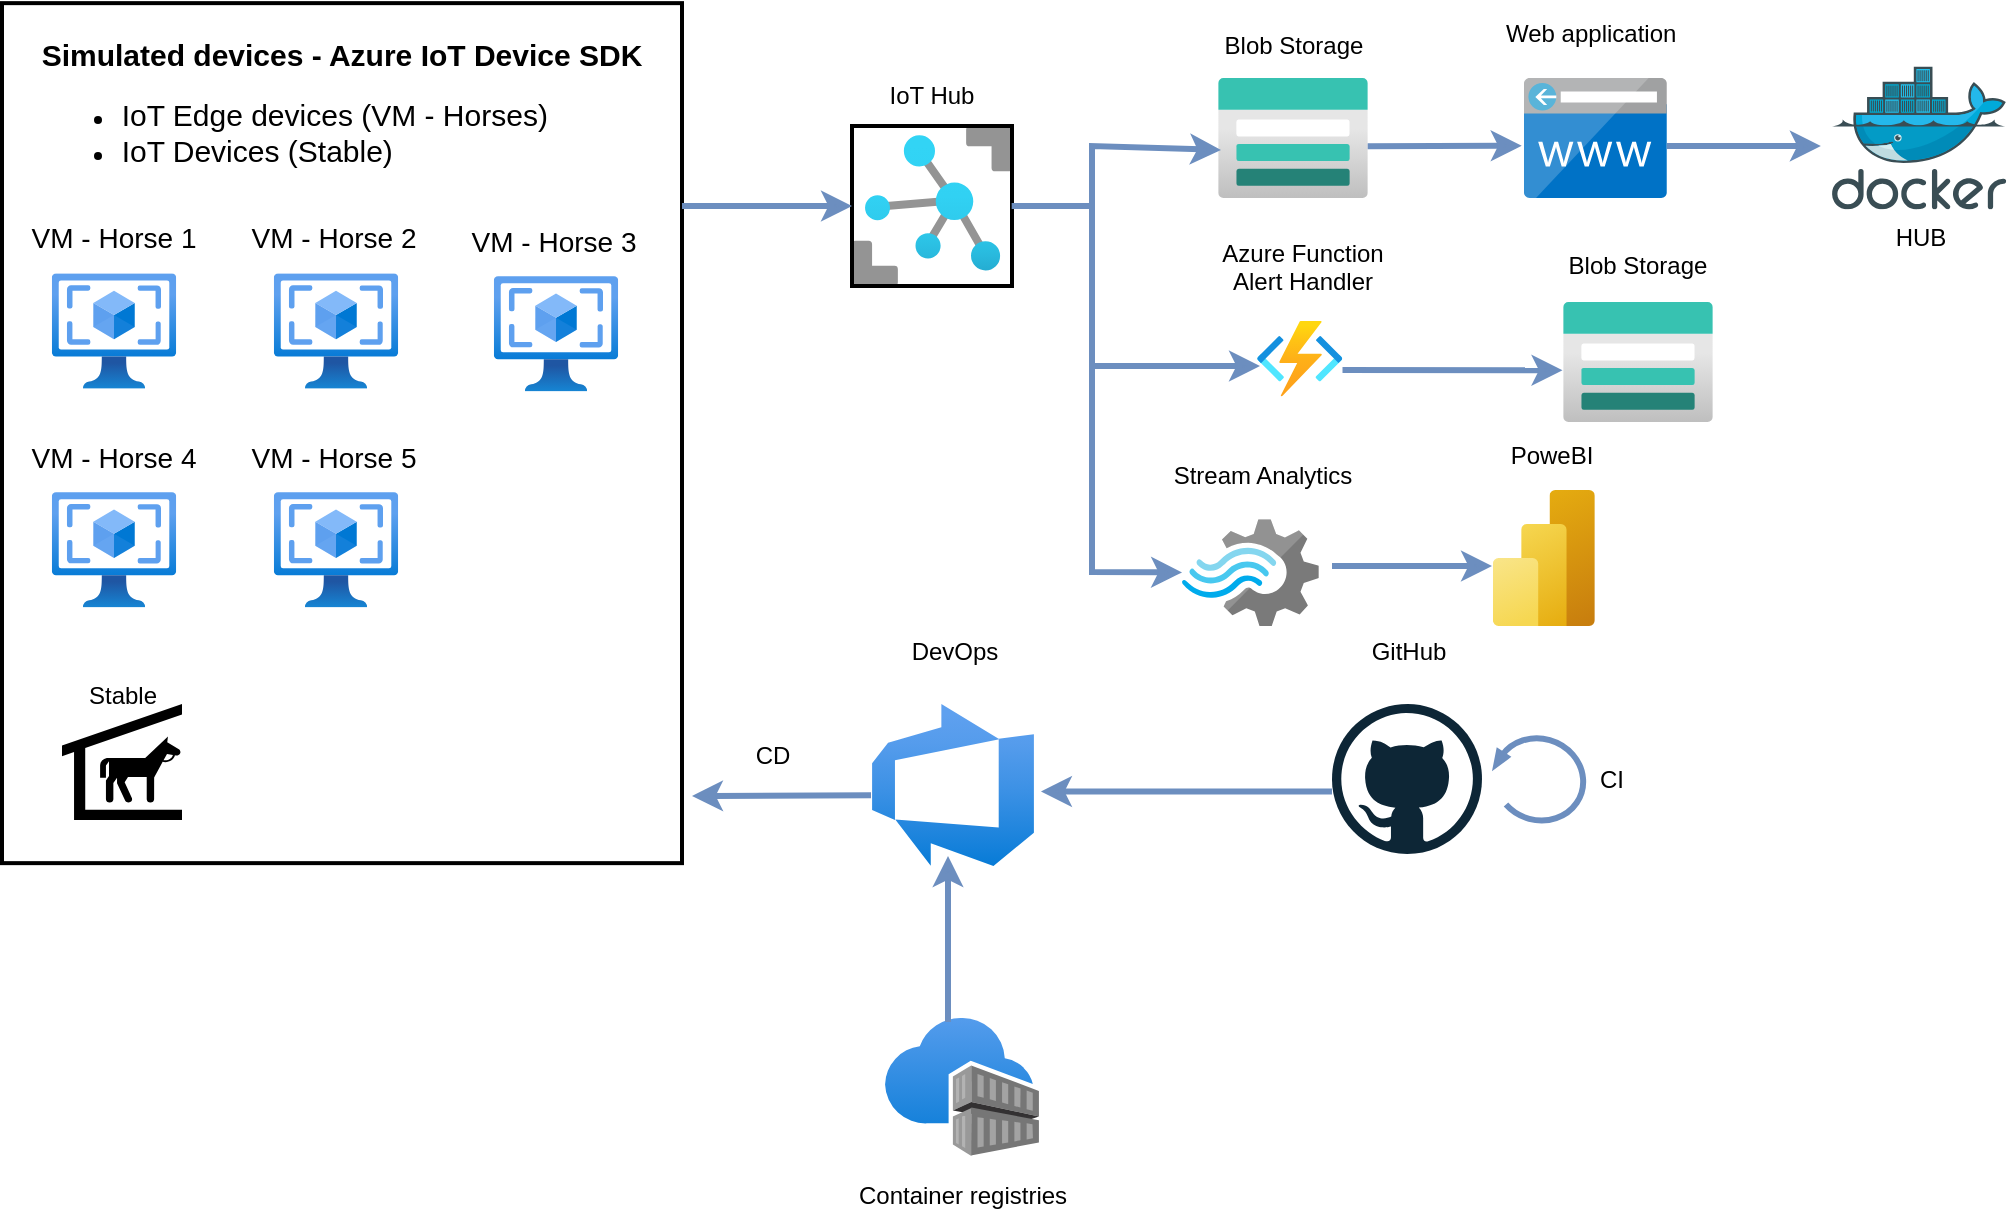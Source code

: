<mxfile version="27.0.3">
  <diagram name="Página-1" id="DjiaDbfDFc67XGwkcQ5e">
    <mxGraphModel dx="1449" dy="729" grid="1" gridSize="10" guides="1" tooltips="1" connect="1" arrows="1" fold="1" page="1" pageScale="1" pageWidth="827" pageHeight="1169" math="0" shadow="0">
      <root>
        <mxCell id="0" />
        <mxCell id="1" parent="0" />
        <mxCell id="9UU0Xu1zol1KhdlzFtdp-30" value="" style="group" parent="1" vertex="1" connectable="0">
          <mxGeometry x="440" y="40" width="80" height="110" as="geometry" />
        </mxCell>
        <mxCell id="9UU0Xu1zol1KhdlzFtdp-26" value="" style="image;aspect=fixed;html=1;points=[];align=center;fontSize=12;image=img/lib/azure2/iot/IoT_Hub.svg;strokeWidth=2;imageBorder=default;" parent="9UU0Xu1zol1KhdlzFtdp-30" vertex="1">
          <mxGeometry y="30" width="80" height="80" as="geometry" />
        </mxCell>
        <mxCell id="9UU0Xu1zol1KhdlzFtdp-29" value="&lt;div&gt;IoT Hub&lt;/div&gt;" style="text;html=1;align=center;verticalAlign=middle;whiteSpace=wrap;rounded=0;" parent="9UU0Xu1zol1KhdlzFtdp-30" vertex="1">
          <mxGeometry width="80" height="30" as="geometry" />
        </mxCell>
        <mxCell id="9UU0Xu1zol1KhdlzFtdp-32" value="" style="group" parent="1" vertex="1" connectable="0">
          <mxGeometry x="620" y="20" width="80" height="86" as="geometry" />
        </mxCell>
        <mxCell id="9UU0Xu1zol1KhdlzFtdp-27" value="" style="image;aspect=fixed;html=1;points=[];align=center;fontSize=12;image=img/lib/azure2/storage/Storage_Accounts.svg;" parent="9UU0Xu1zol1KhdlzFtdp-32" vertex="1">
          <mxGeometry x="3" y="26" width="75" height="60" as="geometry" />
        </mxCell>
        <mxCell id="9UU0Xu1zol1KhdlzFtdp-31" value="Blob Storage" style="text;html=1;align=center;verticalAlign=middle;whiteSpace=wrap;rounded=0;" parent="9UU0Xu1zol1KhdlzFtdp-32" vertex="1">
          <mxGeometry x="0.5" width="80" height="20" as="geometry" />
        </mxCell>
        <mxCell id="ctvwNZeeRJsbeyno0q24-3" value="" style="image;aspect=fixed;html=1;points=[];align=center;fontSize=12;image=img/lib/azure2/containers/Container_Registries.svg;" parent="1" vertex="1">
          <mxGeometry x="456.53" y="516" width="76.93" height="69" as="geometry" />
        </mxCell>
        <mxCell id="ctvwNZeeRJsbeyno0q24-4" value="Container registries" style="text;html=1;align=center;verticalAlign=middle;resizable=0;points=[];autosize=1;strokeColor=none;fillColor=none;" parent="1" vertex="1">
          <mxGeometry x="429.99" y="590" width="130" height="30" as="geometry" />
        </mxCell>
        <mxCell id="9UU0Xu1zol1KhdlzFtdp-7" value="" style="rounded=0;whiteSpace=wrap;html=1;strokeWidth=2;" parent="1" vertex="1">
          <mxGeometry x="15" y="8.57" width="340" height="430" as="geometry" />
        </mxCell>
        <mxCell id="9UU0Xu1zol1KhdlzFtdp-8" value="&lt;div align=&quot;left&quot;&gt;&lt;font style=&quot;font-size: 15px;&quot;&gt;&lt;b&gt;&lt;font&gt;Simulated devices - Azure IoT Device SDK&lt;/font&gt;&lt;/b&gt;&lt;/font&gt;&lt;/div&gt;&lt;div align=&quot;left&quot;&gt;&lt;ul&gt;&lt;li&gt;&lt;font style=&quot;font-size: 15px;&quot;&gt;IoT Edge devices (VM - Horses)&lt;/font&gt;&lt;/li&gt;&lt;li&gt;&lt;font style=&quot;font-size: 15px;&quot;&gt;IoT Devices (Stable)&lt;/font&gt;&lt;/li&gt;&lt;/ul&gt;&lt;/div&gt;" style="text;html=1;align=center;verticalAlign=middle;whiteSpace=wrap;rounded=0;" parent="1" vertex="1">
          <mxGeometry x="15" y="8.57" width="340" height="111.43" as="geometry" />
        </mxCell>
        <mxCell id="9UU0Xu1zol1KhdlzFtdp-58" value="" style="shape=mxgraph.signs.animals.stable;html=1;pointerEvents=1;fillColor=#000000;strokeColor=none;verticalLabelPosition=bottom;verticalAlign=top;align=center;" parent="1" vertex="1">
          <mxGeometry x="45" y="359" width="60" height="58" as="geometry" />
        </mxCell>
        <mxCell id="9UU0Xu1zol1KhdlzFtdp-59" value="Stable" style="text;html=1;align=center;verticalAlign=middle;resizable=0;points=[];autosize=1;strokeColor=none;fillColor=none;" parent="1" vertex="1">
          <mxGeometry x="45" y="340" width="60" height="30" as="geometry" />
        </mxCell>
        <mxCell id="ctvwNZeeRJsbeyno0q24-13" value="" style="group" parent="1" vertex="1" connectable="0">
          <mxGeometry x="26" y="108.65" width="98" height="109.35" as="geometry" />
        </mxCell>
        <mxCell id="9UU0Xu1zol1KhdlzFtdp-5" value="" style="image;aspect=fixed;html=1;points=[];align=center;fontSize=12;image=img/lib/azure2/compute/VM_Images_Classic.svg;" parent="ctvwNZeeRJsbeyno0q24-13" vertex="1">
          <mxGeometry x="13.913" y="35.016" width="62.184" height="57.678" as="geometry" />
        </mxCell>
        <mxCell id="9UU0Xu1zol1KhdlzFtdp-10" value="&lt;font style=&quot;font-size: 14px;&quot;&gt;VM - Horse 1&lt;/font&gt;" style="text;html=1;align=center;verticalAlign=middle;whiteSpace=wrap;rounded=0;" parent="ctvwNZeeRJsbeyno0q24-13" vertex="1">
          <mxGeometry width="90" height="35.02" as="geometry" />
        </mxCell>
        <mxCell id="ctvwNZeeRJsbeyno0q24-33" value="" style="shape=image;html=1;verticalAlign=top;verticalLabelPosition=bottom;labelBackgroundColor=#ffffff;imageAspect=0;aspect=fixed;image=https://cdn0.iconfinder.com/data/icons/phosphor-regular-vol-3/256/horse-128.png" parent="ctvwNZeeRJsbeyno0q24-13" vertex="1">
          <mxGeometry x="60" y="61.35" width="48" height="48" as="geometry" />
        </mxCell>
        <mxCell id="ctvwNZeeRJsbeyno0q24-14" value="" style="group" parent="1" vertex="1" connectable="0">
          <mxGeometry x="136" y="108.65" width="98" height="109.35" as="geometry" />
        </mxCell>
        <mxCell id="ctvwNZeeRJsbeyno0q24-15" value="" style="image;aspect=fixed;html=1;points=[];align=center;fontSize=12;image=img/lib/azure2/compute/VM_Images_Classic.svg;" parent="ctvwNZeeRJsbeyno0q24-14" vertex="1">
          <mxGeometry x="14.913" y="35.016" width="62.184" height="57.678" as="geometry" />
        </mxCell>
        <mxCell id="ctvwNZeeRJsbeyno0q24-16" value="&lt;font style=&quot;font-size: 14px;&quot;&gt;VM - Horse 2&lt;/font&gt;" style="text;html=1;align=center;verticalAlign=middle;whiteSpace=wrap;rounded=0;" parent="ctvwNZeeRJsbeyno0q24-14" vertex="1">
          <mxGeometry width="90" height="35.02" as="geometry" />
        </mxCell>
        <mxCell id="ctvwNZeeRJsbeyno0q24-34" value="" style="shape=image;html=1;verticalAlign=top;verticalLabelPosition=bottom;labelBackgroundColor=#ffffff;imageAspect=0;aspect=fixed;image=https://cdn0.iconfinder.com/data/icons/phosphor-regular-vol-3/256/horse-128.png" parent="ctvwNZeeRJsbeyno0q24-14" vertex="1">
          <mxGeometry x="60" y="61.35" width="48" height="48" as="geometry" />
        </mxCell>
        <mxCell id="ctvwNZeeRJsbeyno0q24-27" value="" style="group" parent="1" vertex="1" connectable="0">
          <mxGeometry x="26" y="218" width="108" height="108" as="geometry" />
        </mxCell>
        <mxCell id="ctvwNZeeRJsbeyno0q24-28" value="" style="image;aspect=fixed;html=1;points=[];align=center;fontSize=12;image=img/lib/azure2/compute/VM_Images_Classic.svg;" parent="ctvwNZeeRJsbeyno0q24-27" vertex="1">
          <mxGeometry x="13.913" y="35.016" width="62.184" height="57.678" as="geometry" />
        </mxCell>
        <mxCell id="ctvwNZeeRJsbeyno0q24-29" value="&lt;font style=&quot;font-size: 14px;&quot;&gt;VM - Horse 4&lt;/font&gt;" style="text;html=1;align=center;verticalAlign=middle;whiteSpace=wrap;rounded=0;" parent="ctvwNZeeRJsbeyno0q24-27" vertex="1">
          <mxGeometry width="90" height="35.02" as="geometry" />
        </mxCell>
        <mxCell id="ctvwNZeeRJsbeyno0q24-39" value="" style="shape=image;html=1;verticalAlign=top;verticalLabelPosition=bottom;labelBackgroundColor=#ffffff;imageAspect=0;aspect=fixed;image=https://cdn0.iconfinder.com/data/icons/phosphor-regular-vol-3/256/horse-128.png" parent="ctvwNZeeRJsbeyno0q24-27" vertex="1">
          <mxGeometry x="60" y="60" width="48" height="48" as="geometry" />
        </mxCell>
        <mxCell id="ctvwNZeeRJsbeyno0q24-30" value="" style="group" parent="1" vertex="1" connectable="0">
          <mxGeometry x="136" y="218" width="90" height="92.694" as="geometry" />
        </mxCell>
        <mxCell id="ctvwNZeeRJsbeyno0q24-31" value="" style="image;aspect=fixed;html=1;points=[];align=center;fontSize=12;image=img/lib/azure2/compute/VM_Images_Classic.svg;" parent="ctvwNZeeRJsbeyno0q24-30" vertex="1">
          <mxGeometry x="14.913" y="35.016" width="62.184" height="57.678" as="geometry" />
        </mxCell>
        <mxCell id="ctvwNZeeRJsbeyno0q24-32" value="&lt;font style=&quot;font-size: 14px;&quot;&gt;VM - Horse 5&lt;/font&gt;" style="text;html=1;align=center;verticalAlign=middle;whiteSpace=wrap;rounded=0;" parent="ctvwNZeeRJsbeyno0q24-30" vertex="1">
          <mxGeometry width="90" height="35.02" as="geometry" />
        </mxCell>
        <mxCell id="ctvwNZeeRJsbeyno0q24-35" value="" style="group" parent="1" vertex="1" connectable="0">
          <mxGeometry x="246" y="110.0" width="98" height="109.35" as="geometry" />
        </mxCell>
        <mxCell id="ctvwNZeeRJsbeyno0q24-36" value="" style="image;aspect=fixed;html=1;points=[];align=center;fontSize=12;image=img/lib/azure2/compute/VM_Images_Classic.svg;" parent="ctvwNZeeRJsbeyno0q24-35" vertex="1">
          <mxGeometry x="14.913" y="35.016" width="62.184" height="57.678" as="geometry" />
        </mxCell>
        <mxCell id="ctvwNZeeRJsbeyno0q24-37" value="&lt;font style=&quot;font-size: 14px;&quot;&gt;VM - Horse 3&lt;/font&gt;" style="text;html=1;align=center;verticalAlign=middle;whiteSpace=wrap;rounded=0;" parent="ctvwNZeeRJsbeyno0q24-35" vertex="1">
          <mxGeometry width="90" height="35.02" as="geometry" />
        </mxCell>
        <mxCell id="ctvwNZeeRJsbeyno0q24-38" value="" style="shape=image;html=1;verticalAlign=top;verticalLabelPosition=bottom;labelBackgroundColor=#ffffff;imageAspect=0;aspect=fixed;image=https://cdn0.iconfinder.com/data/icons/phosphor-regular-vol-3/256/horse-128.png" parent="ctvwNZeeRJsbeyno0q24-35" vertex="1">
          <mxGeometry x="60" y="61.35" width="48" height="48" as="geometry" />
        </mxCell>
        <mxCell id="ctvwNZeeRJsbeyno0q24-40" value="" style="shape=image;html=1;verticalAlign=top;verticalLabelPosition=bottom;labelBackgroundColor=#ffffff;imageAspect=0;aspect=fixed;image=https://cdn0.iconfinder.com/data/icons/phosphor-regular-vol-3/256/horse-128.png" parent="1" vertex="1">
          <mxGeometry x="198" y="279" width="48" height="48" as="geometry" />
        </mxCell>
        <mxCell id="ctvwNZeeRJsbeyno0q24-43" value="" style="group" parent="1" vertex="1" connectable="0">
          <mxGeometry x="590" y="240" width="100" height="80" as="geometry" />
        </mxCell>
        <mxCell id="9UU0Xu1zol1KhdlzFtdp-83" value="Stream Analytics" style="text;html=1;align=center;verticalAlign=middle;resizable=0;points=[];autosize=1;strokeColor=none;fillColor=none;" parent="ctvwNZeeRJsbeyno0q24-43" vertex="1">
          <mxGeometry y="-10" width="110" height="30" as="geometry" />
        </mxCell>
        <mxCell id="9UU0Xu1zol1KhdlzFtdp-82" value="" style="image;sketch=0;aspect=fixed;html=1;points=[];align=center;fontSize=12;image=img/lib/mscae/Stream_Analytics.svg;" parent="ctvwNZeeRJsbeyno0q24-43" vertex="1">
          <mxGeometry x="15.036" y="26.667" width="68.373" height="53.333" as="geometry" />
        </mxCell>
        <mxCell id="9UU0Xu1zol1KhdlzFtdp-43" value="" style="image;sketch=0;aspect=fixed;html=1;points=[];align=center;fontSize=12;image=img/lib/mscae/CustomDomain.svg;" parent="1" vertex="1">
          <mxGeometry x="776" y="46" width="71.43" height="60" as="geometry" />
        </mxCell>
        <mxCell id="9UU0Xu1zol1KhdlzFtdp-40" value="" style="shape=image;html=1;verticalAlign=top;verticalLabelPosition=bottom;labelBackgroundColor=#ffffff;imageAspect=0;aspect=fixed;image=https://cdn1.iconfinder.com/data/icons/ionicons-fill-vol-2/512/logo-docker-128.png" parent="1" vertex="1">
          <mxGeometry x="827" y="80" width="40" height="40" as="geometry" />
        </mxCell>
        <mxCell id="ctvwNZeeRJsbeyno0q24-7" value="&lt;div align=&quot;left&quot;&gt;Web&amp;nbsp;&lt;span style=&quot;background-color: transparent; color: light-dark(rgb(0, 0, 0), rgb(255, 255, 255));&quot;&gt;application&lt;/span&gt;&lt;/div&gt;" style="text;html=1;align=left;verticalAlign=middle;resizable=0;points=[];autosize=1;strokeColor=none;fillColor=none;" parent="1" vertex="1">
          <mxGeometry x="765" y="8.57" width="110" height="30" as="geometry" />
        </mxCell>
        <mxCell id="ctvwNZeeRJsbeyno0q24-47" value="" style="group" parent="1" vertex="1" connectable="0">
          <mxGeometry x="760" y="200" width="60" height="90" as="geometry" />
        </mxCell>
        <mxCell id="9UU0Xu1zol1KhdlzFtdp-25" value="" style="image;aspect=fixed;html=1;points=[];align=center;fontSize=12;image=img/lib/azure2/analytics/Power_BI_Embedded.svg;" parent="ctvwNZeeRJsbeyno0q24-47" vertex="1">
          <mxGeometry x="0.43" y="52" width="51" height="68" as="geometry" />
        </mxCell>
        <mxCell id="9UU0Xu1zol1KhdlzFtdp-33" value="PoweBI" style="text;html=1;align=center;verticalAlign=middle;whiteSpace=wrap;rounded=0;" parent="ctvwNZeeRJsbeyno0q24-47" vertex="1">
          <mxGeometry y="20" width="60" height="30" as="geometry" />
        </mxCell>
        <mxCell id="ctvwNZeeRJsbeyno0q24-48" value="" style="dashed=0;outlineConnect=0;html=1;align=center;labelPosition=center;verticalLabelPosition=bottom;verticalAlign=top;shape=mxgraph.weblogos.github" parent="1" vertex="1">
          <mxGeometry x="680" y="359" width="75" height="75" as="geometry" />
        </mxCell>
        <mxCell id="ctvwNZeeRJsbeyno0q24-49" value="" style="image;aspect=fixed;html=1;points=[];align=center;fontSize=12;image=img/lib/azure2/devops/Azure_DevOps.svg;" parent="1" vertex="1">
          <mxGeometry x="450" y="359" width="81" height="81" as="geometry" />
        </mxCell>
        <mxCell id="ctvwNZeeRJsbeyno0q24-50" value="" style="endArrow=classic;html=1;rounded=0;fillColor=#dae8fc;strokeColor=#6c8ebf;strokeWidth=3;" parent="1" edge="1">
          <mxGeometry width="50" height="50" relative="1" as="geometry">
            <mxPoint x="355" y="110.0" as="sourcePoint" />
            <mxPoint x="440" y="110.0" as="targetPoint" />
          </mxGeometry>
        </mxCell>
        <mxCell id="ctvwNZeeRJsbeyno0q24-51" value="" style="endArrow=classic;html=1;rounded=0;fillColor=#dae8fc;strokeColor=#6c8ebf;strokeWidth=3;exitX=0.998;exitY=0.5;exitDx=0;exitDy=0;exitPerimeter=0;entryX=0.02;entryY=0.6;entryDx=0;entryDy=0;entryPerimeter=0;" parent="1" source="9UU0Xu1zol1KhdlzFtdp-26" target="9UU0Xu1zol1KhdlzFtdp-27" edge="1">
          <mxGeometry width="50" height="50" relative="1" as="geometry">
            <mxPoint x="521" y="80" as="sourcePoint" />
            <mxPoint x="644.979" y="79.0" as="targetPoint" />
            <Array as="points">
              <mxPoint x="560" y="110" />
              <mxPoint x="560" y="80" />
            </Array>
          </mxGeometry>
        </mxCell>
        <mxCell id="ctvwNZeeRJsbeyno0q24-52" value="" style="endArrow=classic;html=1;rounded=0;fillColor=#dae8fc;strokeColor=#6c8ebf;strokeWidth=3;exitX=0.998;exitY=0.569;exitDx=0;exitDy=0;exitPerimeter=0;entryX=-0.016;entryY=0.564;entryDx=0;entryDy=0;entryPerimeter=0;" parent="1" source="9UU0Xu1zol1KhdlzFtdp-27" target="9UU0Xu1zol1KhdlzFtdp-43" edge="1">
          <mxGeometry width="50" height="50" relative="1" as="geometry">
            <mxPoint x="700" y="80" as="sourcePoint" />
            <mxPoint x="770" y="80" as="targetPoint" />
          </mxGeometry>
        </mxCell>
        <mxCell id="ctvwNZeeRJsbeyno0q24-54" value="" style="endArrow=classic;html=1;rounded=0;fillColor=#dae8fc;strokeColor=#6c8ebf;strokeWidth=3;exitX=0.998;exitY=0.5;exitDx=0;exitDy=0;exitPerimeter=0;" parent="1" target="9UU0Xu1zol1KhdlzFtdp-82" edge="1">
          <mxGeometry width="50" height="50" relative="1" as="geometry">
            <mxPoint x="520" y="110" as="sourcePoint" />
            <mxPoint x="603" y="190" as="targetPoint" />
            <Array as="points">
              <mxPoint x="560" y="110" />
              <mxPoint x="560" y="293" />
            </Array>
          </mxGeometry>
        </mxCell>
        <mxCell id="ctvwNZeeRJsbeyno0q24-55" value="" style="endArrow=classic;html=1;rounded=0;fillColor=#dae8fc;strokeColor=#6c8ebf;strokeWidth=3;entryX=-0.016;entryY=0.564;entryDx=0;entryDy=0;entryPerimeter=0;" parent="1" edge="1">
          <mxGeometry width="50" height="50" relative="1" as="geometry">
            <mxPoint x="680" y="290" as="sourcePoint" />
            <mxPoint x="760" y="290" as="targetPoint" />
          </mxGeometry>
        </mxCell>
        <mxCell id="ctvwNZeeRJsbeyno0q24-56" value="" style="verticalLabelPosition=bottom;html=1;verticalAlign=top;strokeWidth=3;shape=mxgraph.lean_mapping.physical_pull;pointerEvents=1;rotation=-160;fillColor=#dae8fc;strokeColor=#6c8ebf;" parent="1" vertex="1">
          <mxGeometry x="760" y="376" width="46" height="41" as="geometry" />
        </mxCell>
        <mxCell id="ctvwNZeeRJsbeyno0q24-57" value="CI" style="text;html=1;align=center;verticalAlign=middle;whiteSpace=wrap;rounded=0;" parent="1" vertex="1">
          <mxGeometry x="790" y="381.5" width="60" height="30" as="geometry" />
        </mxCell>
        <mxCell id="ctvwNZeeRJsbeyno0q24-58" value="" style="endArrow=classic;html=1;rounded=0;fillColor=#dae8fc;strokeColor=#6c8ebf;strokeWidth=3;entryX=1.043;entryY=0.54;entryDx=0;entryDy=0;entryPerimeter=0;exitX=0;exitY=0.583;exitDx=0;exitDy=0;exitPerimeter=0;" parent="1" source="ctvwNZeeRJsbeyno0q24-48" target="ctvwNZeeRJsbeyno0q24-49" edge="1">
          <mxGeometry width="50" height="50" relative="1" as="geometry">
            <mxPoint x="570" y="358.33" as="sourcePoint" />
            <mxPoint x="650" y="358.33" as="targetPoint" />
          </mxGeometry>
        </mxCell>
        <mxCell id="ctvwNZeeRJsbeyno0q24-59" value="" style="endArrow=classic;html=1;rounded=0;fillColor=#dae8fc;strokeColor=#6c8ebf;strokeWidth=3;exitX=-0.006;exitY=0.564;exitDx=0;exitDy=0;exitPerimeter=0;" parent="1" source="ctvwNZeeRJsbeyno0q24-49" edge="1">
          <mxGeometry width="50" height="50" relative="1" as="geometry">
            <mxPoint x="450" y="359" as="sourcePoint" />
            <mxPoint x="360" y="405" as="targetPoint" />
          </mxGeometry>
        </mxCell>
        <mxCell id="ctvwNZeeRJsbeyno0q24-60" value="CD" style="text;html=1;align=center;verticalAlign=middle;resizable=0;points=[];autosize=1;strokeColor=none;fillColor=none;" parent="1" vertex="1">
          <mxGeometry x="380" y="370" width="40" height="30" as="geometry" />
        </mxCell>
        <mxCell id="ctvwNZeeRJsbeyno0q24-61" value="GitHub" style="text;html=1;align=center;verticalAlign=middle;resizable=0;points=[];autosize=1;strokeColor=none;fillColor=none;" parent="1" vertex="1">
          <mxGeometry x="687.5" y="318" width="60" height="30" as="geometry" />
        </mxCell>
        <mxCell id="ctvwNZeeRJsbeyno0q24-62" value="DevOps" style="text;html=1;align=center;verticalAlign=middle;resizable=0;points=[];autosize=1;strokeColor=none;fillColor=none;" parent="1" vertex="1">
          <mxGeometry x="455.5" y="318" width="70" height="30" as="geometry" />
        </mxCell>
        <mxCell id="Rs-m2QbwXYNpfw8hGJNc-8" value="" style="group" parent="1" vertex="1" connectable="0">
          <mxGeometry x="792.5" y="110" width="80" height="86" as="geometry" />
        </mxCell>
        <mxCell id="Rs-m2QbwXYNpfw8hGJNc-9" value="" style="image;aspect=fixed;html=1;points=[];align=center;fontSize=12;image=img/lib/azure2/storage/Storage_Accounts.svg;" parent="Rs-m2QbwXYNpfw8hGJNc-8" vertex="1">
          <mxGeometry x="3" y="48" width="75" height="60" as="geometry" />
        </mxCell>
        <mxCell id="Rs-m2QbwXYNpfw8hGJNc-10" value="Blob Storage" style="text;html=1;align=center;verticalAlign=middle;whiteSpace=wrap;rounded=0;" parent="Rs-m2QbwXYNpfw8hGJNc-8" vertex="1">
          <mxGeometry y="20" width="80" height="20" as="geometry" />
        </mxCell>
        <mxCell id="Rs-m2QbwXYNpfw8hGJNc-11" value="" style="group" parent="1" vertex="1" connectable="0">
          <mxGeometry x="610" y="167.5" width="130" height="50" as="geometry" />
        </mxCell>
        <mxCell id="Rs-m2QbwXYNpfw8hGJNc-12" value="" style="image;aspect=fixed;html=1;points=[];align=center;fontSize=12;image=img/lib/azure2/compute/Function_Apps.svg;" parent="Rs-m2QbwXYNpfw8hGJNc-11" vertex="1">
          <mxGeometry x="32.5" width="42.75" height="37.72" as="geometry" />
        </mxCell>
        <mxCell id="Rs-m2QbwXYNpfw8hGJNc-13" value="Azure Function&lt;div&gt;Alert Handler&lt;/div&gt;" style="text;whiteSpace=wrap;html=1;align=center;" parent="1" vertex="1">
          <mxGeometry x="619.5" y="120" width="91" height="40" as="geometry" />
        </mxCell>
        <mxCell id="Rs-m2QbwXYNpfw8hGJNc-14" value="" style="endArrow=classic;html=1;rounded=0;fillColor=#dae8fc;strokeColor=#6c8ebf;strokeWidth=3;exitX=0.998;exitY=0.569;exitDx=0;exitDy=0;exitPerimeter=0;" parent="1" edge="1">
          <mxGeometry width="50" height="50" relative="1" as="geometry">
            <mxPoint x="685.25" y="192" as="sourcePoint" />
            <mxPoint x="795.25" y="192.14" as="targetPoint" />
          </mxGeometry>
        </mxCell>
        <mxCell id="Rs-m2QbwXYNpfw8hGJNc-17" value="" style="endArrow=classic;html=1;rounded=0;fillColor=#dae8fc;strokeColor=#6c8ebf;strokeWidth=3;exitX=1;exitY=0.5;exitDx=0;exitDy=0;exitPerimeter=0;entryX=0.035;entryY=0.597;entryDx=0;entryDy=0;entryPerimeter=0;" parent="1" source="9UU0Xu1zol1KhdlzFtdp-26" target="Rs-m2QbwXYNpfw8hGJNc-12" edge="1">
          <mxGeometry width="50" height="50" relative="1" as="geometry">
            <mxPoint x="530" y="120" as="sourcePoint" />
            <mxPoint x="615" y="303" as="targetPoint" />
            <Array as="points">
              <mxPoint x="560" y="110" />
              <mxPoint x="560" y="190" />
            </Array>
          </mxGeometry>
        </mxCell>
        <mxCell id="Rs-m2QbwXYNpfw8hGJNc-18" value="" style="endArrow=classic;html=1;rounded=0;fillColor=#dae8fc;strokeColor=#6c8ebf;strokeWidth=3;exitX=0.409;exitY=0.029;exitDx=0;exitDy=0;exitPerimeter=0;" parent="1" source="ctvwNZeeRJsbeyno0q24-3" edge="1">
          <mxGeometry width="50" height="50" relative="1" as="geometry">
            <mxPoint x="460" y="470" as="sourcePoint" />
            <mxPoint x="488" y="435" as="targetPoint" />
          </mxGeometry>
        </mxCell>
        <mxCell id="lAQ9yUndk3yx4WBeVc35-1" value="" style="endArrow=classic;html=1;rounded=0;fillColor=#dae8fc;strokeColor=#6c8ebf;strokeWidth=3;exitX=0.998;exitY=0.569;exitDx=0;exitDy=0;exitPerimeter=0;entryX=-0.016;entryY=0.564;entryDx=0;entryDy=0;entryPerimeter=0;" edge="1" parent="1">
          <mxGeometry width="50" height="50" relative="1" as="geometry">
            <mxPoint x="847.43" y="80" as="sourcePoint" />
            <mxPoint x="924.43" y="80" as="targetPoint" />
          </mxGeometry>
        </mxCell>
        <mxCell id="lAQ9yUndk3yx4WBeVc35-2" value="HUB" style="image;sketch=0;aspect=fixed;html=1;points=[];align=center;fontSize=12;image=img/lib/mscae/Docker.svg;" vertex="1" parent="1">
          <mxGeometry x="930" y="40.28" width="87.11" height="71.43" as="geometry" />
        </mxCell>
      </root>
    </mxGraphModel>
  </diagram>
</mxfile>
